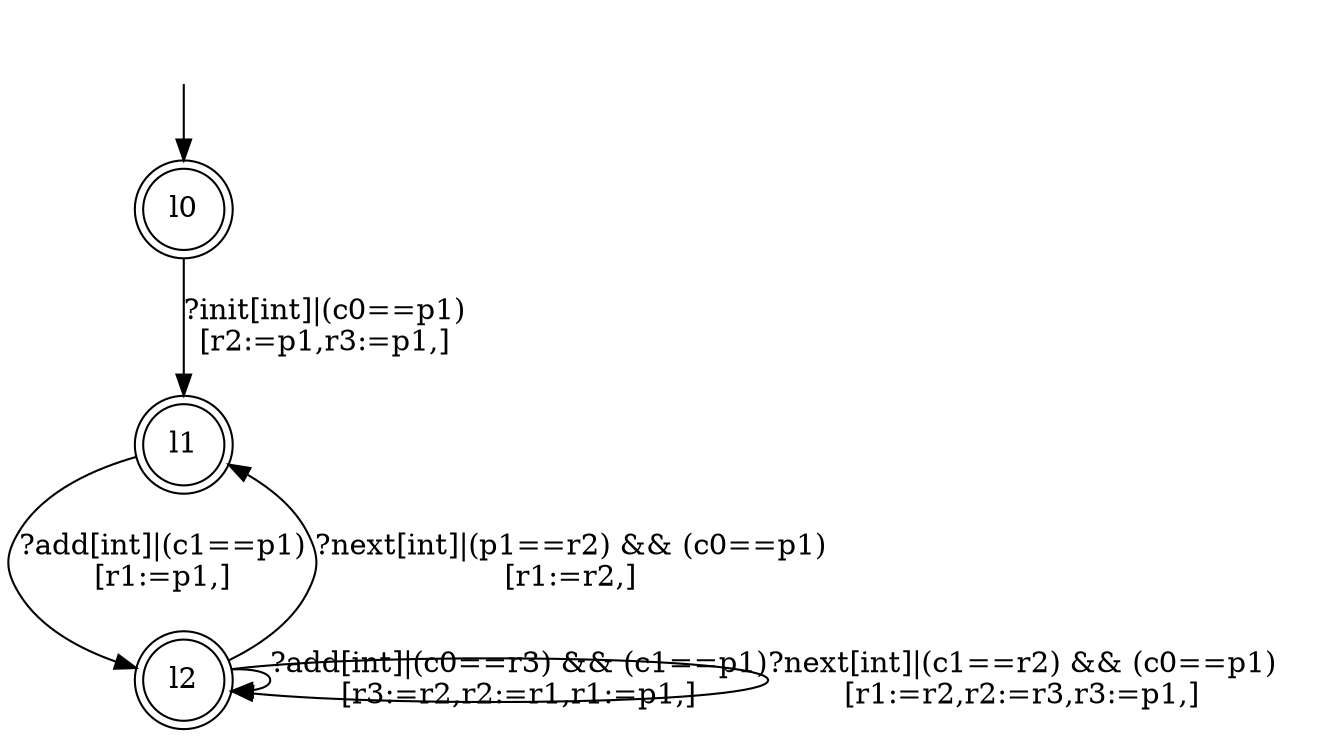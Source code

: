 digraph RA {
"" [shape=none,label=<>]
"l0" [shape=doublecircle]
"l1" [shape=doublecircle]
"l2" [shape=doublecircle]
"" -> "l0"
"l0" -> "l1" [label=<?init[int]|(c0==p1)<BR />[r2:=p1,r3:=p1,]>]
"l1" -> "l2" [label=<?add[int]|(c1==p1)<BR />[r1:=p1,]>]
"l2" -> "l2" [label=<?add[int]|(c0==r3) &amp;&amp; (c1==p1)<BR />[r3:=r2,r2:=r1,r1:=p1,]>]
"l2" -> "l2" [label=<?next[int]|(c1==r2) &amp;&amp; (c0==p1)<BR />[r1:=r2,r2:=r3,r3:=p1,]>]
"l2" -> "l1" [label=<?next[int]|(p1==r2) &amp;&amp; (c0==p1)<BR />[r1:=r2,]>]
}
